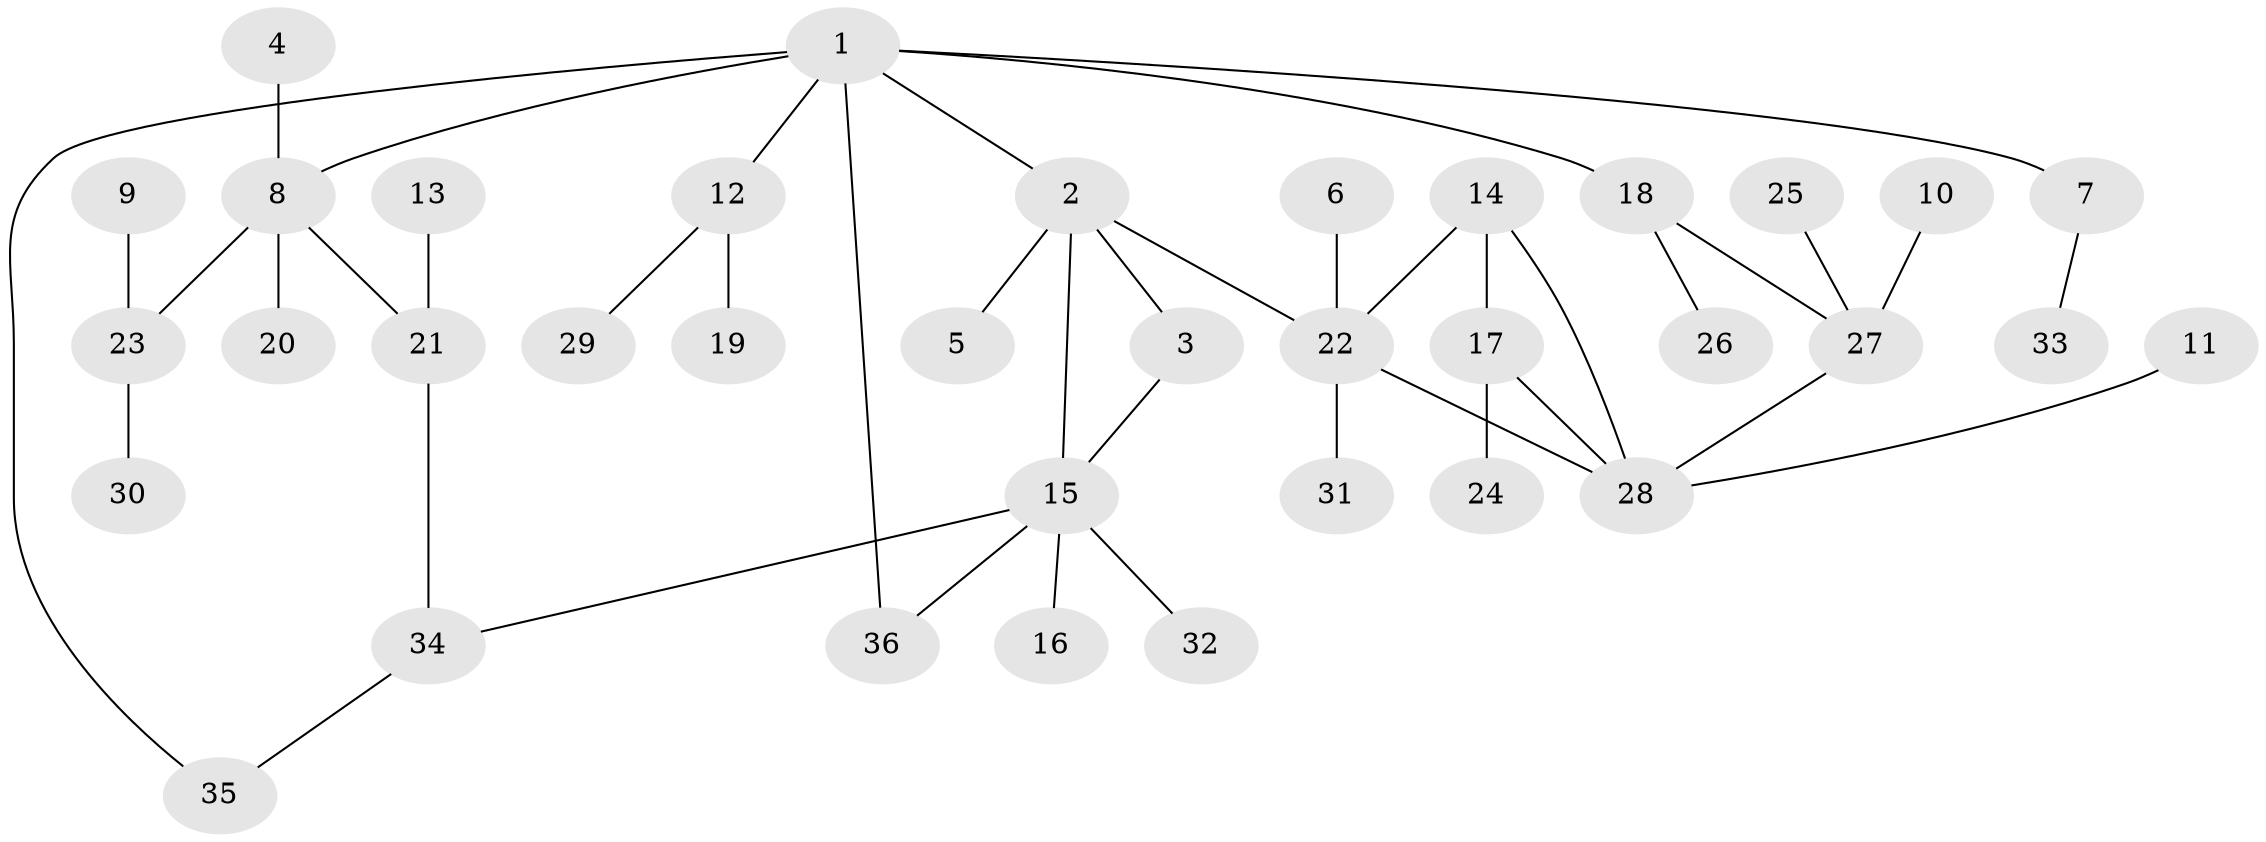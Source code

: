 // original degree distribution, {6: 0.027777777777777776, 3: 0.1111111111111111, 4: 0.1111111111111111, 2: 0.2777777777777778, 5: 0.027777777777777776, 1: 0.4305555555555556, 7: 0.013888888888888888}
// Generated by graph-tools (version 1.1) at 2025/49/03/09/25 03:49:25]
// undirected, 36 vertices, 42 edges
graph export_dot {
graph [start="1"]
  node [color=gray90,style=filled];
  1;
  2;
  3;
  4;
  5;
  6;
  7;
  8;
  9;
  10;
  11;
  12;
  13;
  14;
  15;
  16;
  17;
  18;
  19;
  20;
  21;
  22;
  23;
  24;
  25;
  26;
  27;
  28;
  29;
  30;
  31;
  32;
  33;
  34;
  35;
  36;
  1 -- 2 [weight=1.0];
  1 -- 7 [weight=1.0];
  1 -- 8 [weight=1.0];
  1 -- 12 [weight=1.0];
  1 -- 18 [weight=1.0];
  1 -- 35 [weight=1.0];
  1 -- 36 [weight=1.0];
  2 -- 3 [weight=1.0];
  2 -- 5 [weight=1.0];
  2 -- 15 [weight=1.0];
  2 -- 22 [weight=1.0];
  3 -- 15 [weight=1.0];
  4 -- 8 [weight=1.0];
  6 -- 22 [weight=1.0];
  7 -- 33 [weight=1.0];
  8 -- 20 [weight=1.0];
  8 -- 21 [weight=1.0];
  8 -- 23 [weight=1.0];
  9 -- 23 [weight=1.0];
  10 -- 27 [weight=1.0];
  11 -- 28 [weight=1.0];
  12 -- 19 [weight=1.0];
  12 -- 29 [weight=1.0];
  13 -- 21 [weight=1.0];
  14 -- 17 [weight=1.0];
  14 -- 22 [weight=1.0];
  14 -- 28 [weight=1.0];
  15 -- 16 [weight=1.0];
  15 -- 32 [weight=1.0];
  15 -- 34 [weight=1.0];
  15 -- 36 [weight=1.0];
  17 -- 24 [weight=1.0];
  17 -- 28 [weight=1.0];
  18 -- 26 [weight=1.0];
  18 -- 27 [weight=1.0];
  21 -- 34 [weight=1.0];
  22 -- 28 [weight=1.0];
  22 -- 31 [weight=1.0];
  23 -- 30 [weight=1.0];
  25 -- 27 [weight=1.0];
  27 -- 28 [weight=1.0];
  34 -- 35 [weight=1.0];
}

